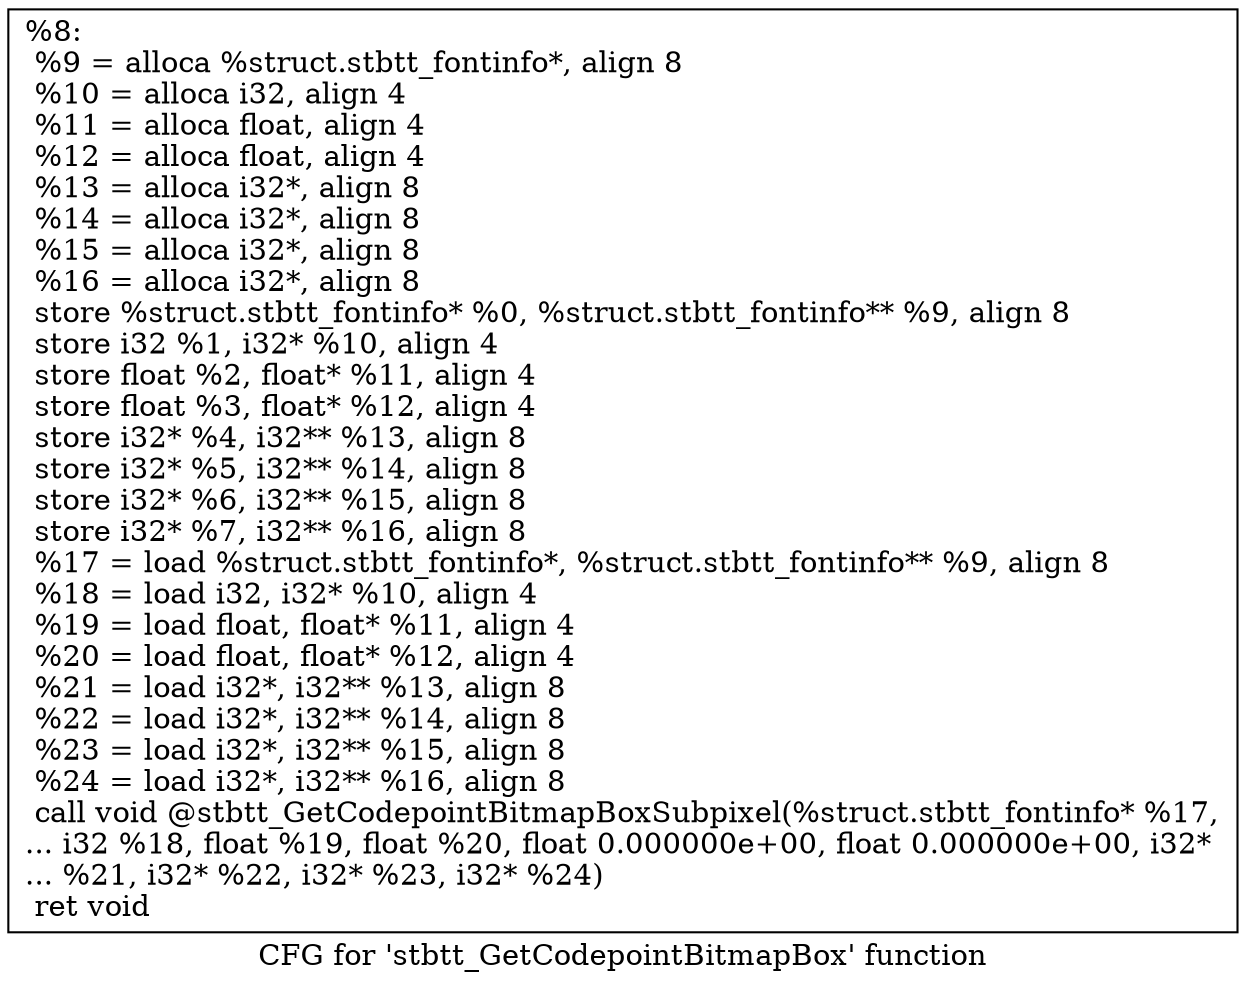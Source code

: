 digraph "CFG for 'stbtt_GetCodepointBitmapBox' function" {
	label="CFG for 'stbtt_GetCodepointBitmapBox' function";

	Node0x2a1b0c0 [shape=record,label="{%8:\l  %9 = alloca %struct.stbtt_fontinfo*, align 8\l  %10 = alloca i32, align 4\l  %11 = alloca float, align 4\l  %12 = alloca float, align 4\l  %13 = alloca i32*, align 8\l  %14 = alloca i32*, align 8\l  %15 = alloca i32*, align 8\l  %16 = alloca i32*, align 8\l  store %struct.stbtt_fontinfo* %0, %struct.stbtt_fontinfo** %9, align 8\l  store i32 %1, i32* %10, align 4\l  store float %2, float* %11, align 4\l  store float %3, float* %12, align 4\l  store i32* %4, i32** %13, align 8\l  store i32* %5, i32** %14, align 8\l  store i32* %6, i32** %15, align 8\l  store i32* %7, i32** %16, align 8\l  %17 = load %struct.stbtt_fontinfo*, %struct.stbtt_fontinfo** %9, align 8\l  %18 = load i32, i32* %10, align 4\l  %19 = load float, float* %11, align 4\l  %20 = load float, float* %12, align 4\l  %21 = load i32*, i32** %13, align 8\l  %22 = load i32*, i32** %14, align 8\l  %23 = load i32*, i32** %15, align 8\l  %24 = load i32*, i32** %16, align 8\l  call void @stbtt_GetCodepointBitmapBoxSubpixel(%struct.stbtt_fontinfo* %17,\l... i32 %18, float %19, float %20, float 0.000000e+00, float 0.000000e+00, i32*\l... %21, i32* %22, i32* %23, i32* %24)\l  ret void\l}"];
}
